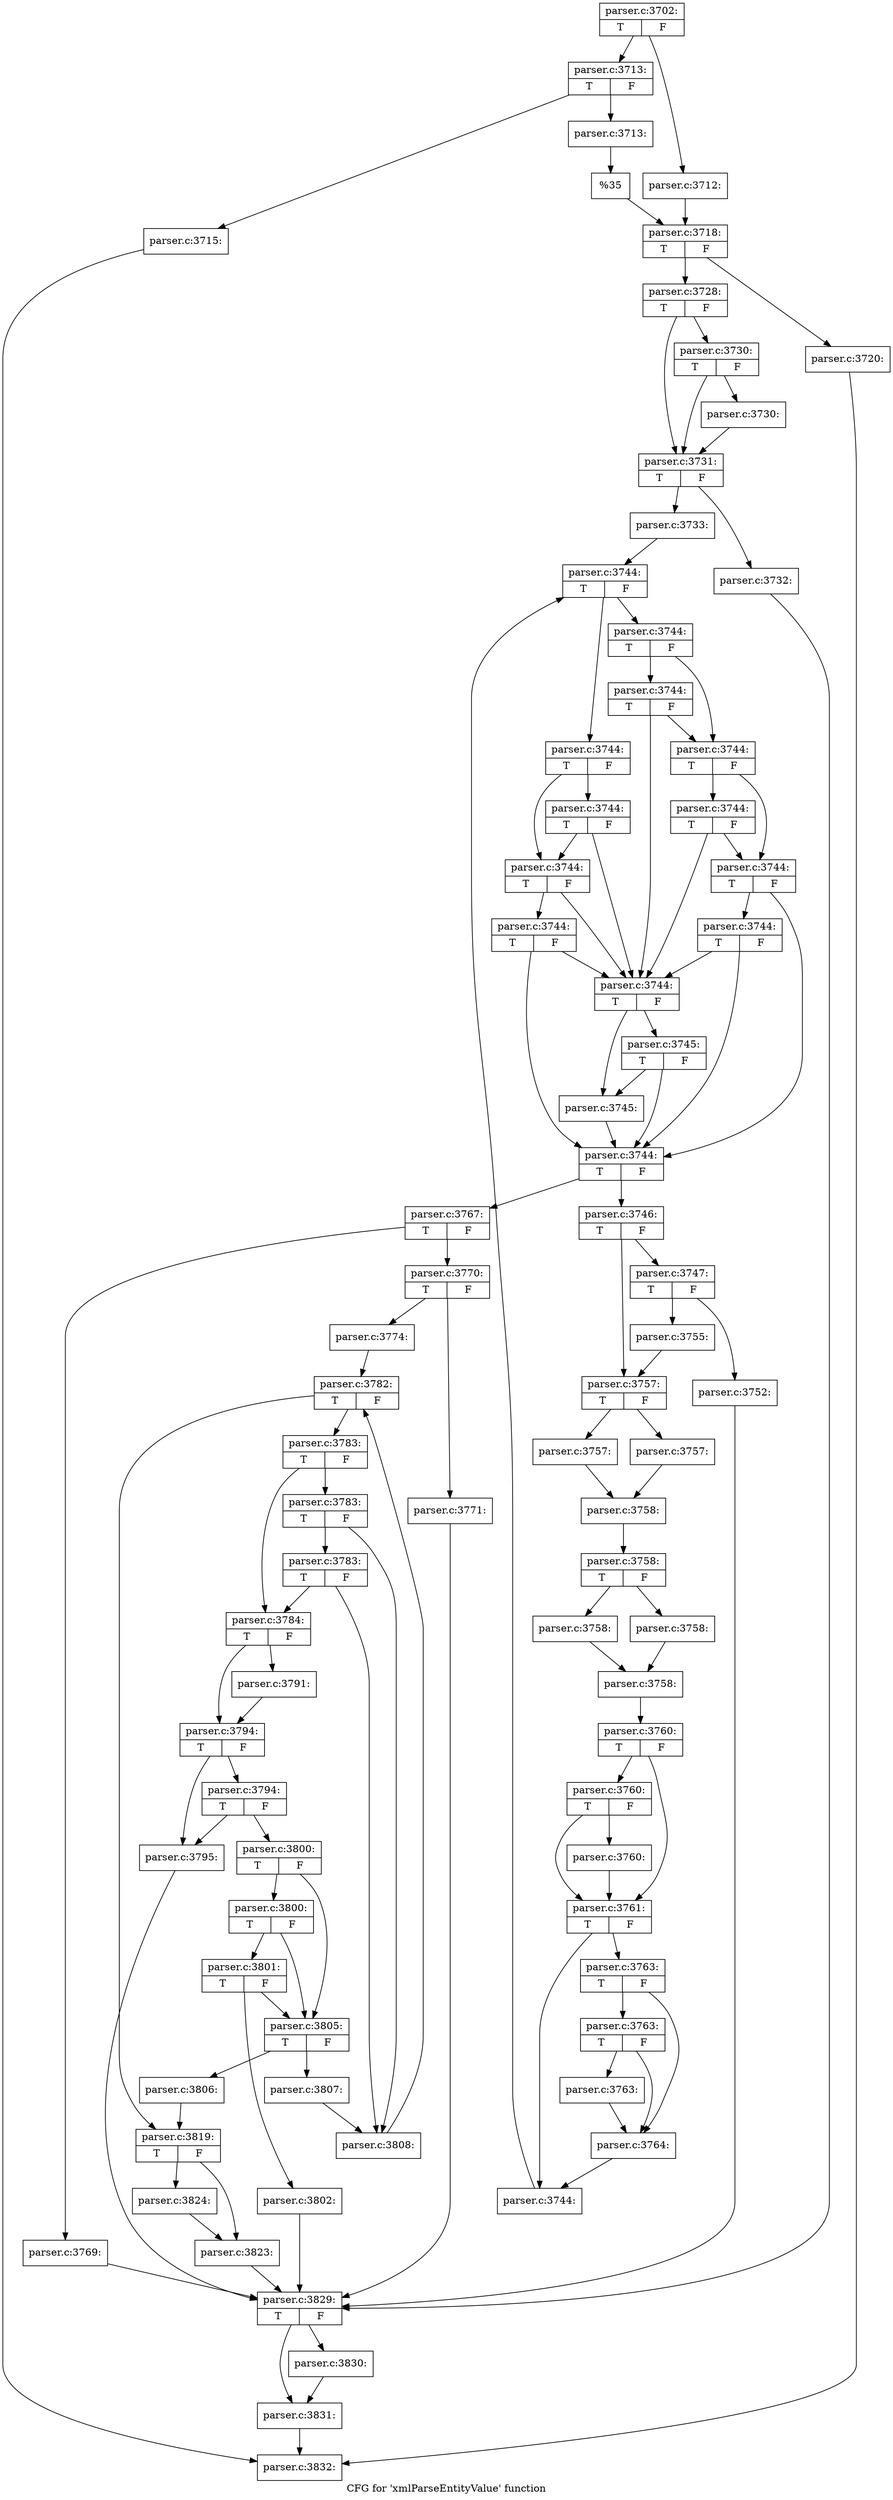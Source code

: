 digraph "CFG for 'xmlParseEntityValue' function" {
	label="CFG for 'xmlParseEntityValue' function";

	Node0x55d73b886d70 [shape=record,label="{parser.c:3702:|{<s0>T|<s1>F}}"];
	Node0x55d73b886d70 -> Node0x55d73b88b2b0;
	Node0x55d73b886d70 -> Node0x55d73b88b350;
	Node0x55d73b88b2b0 [shape=record,label="{parser.c:3712:}"];
	Node0x55d73b88b2b0 -> Node0x55d73b88b300;
	Node0x55d73b88b350 [shape=record,label="{parser.c:3713:|{<s0>T|<s1>F}}"];
	Node0x55d73b88b350 -> Node0x55d73b88b9b0;
	Node0x55d73b88b350 -> Node0x55d73b88ba50;
	Node0x55d73b88b9b0 [shape=record,label="{parser.c:3713:}"];
	Node0x55d73b88b9b0 -> Node0x55d73b88ba00;
	Node0x55d73b88ba50 [shape=record,label="{parser.c:3715:}"];
	Node0x55d73b88ba50 -> Node0x55d73b886dc0;
	Node0x55d73b88ba00 [shape=record,label="{%35}"];
	Node0x55d73b88ba00 -> Node0x55d73b88b300;
	Node0x55d73b88b300 [shape=record,label="{parser.c:3718:|{<s0>T|<s1>F}}"];
	Node0x55d73b88b300 -> Node0x55d73b88c9a0;
	Node0x55d73b88b300 -> Node0x55d73b88c9f0;
	Node0x55d73b88c9a0 [shape=record,label="{parser.c:3720:}"];
	Node0x55d73b88c9a0 -> Node0x55d73b886dc0;
	Node0x55d73b88c9f0 [shape=record,label="{parser.c:3728:|{<s0>T|<s1>F}}"];
	Node0x55d73b88c9f0 -> Node0x55d73b88d560;
	Node0x55d73b88c9f0 -> Node0x55d73b88d510;
	Node0x55d73b88d560 [shape=record,label="{parser.c:3730:|{<s0>T|<s1>F}}"];
	Node0x55d73b88d560 -> Node0x55d73b88d4c0;
	Node0x55d73b88d560 -> Node0x55d73b88d510;
	Node0x55d73b88d4c0 [shape=record,label="{parser.c:3730:}"];
	Node0x55d73b88d4c0 -> Node0x55d73b88d510;
	Node0x55d73b88d510 [shape=record,label="{parser.c:3731:|{<s0>T|<s1>F}}"];
	Node0x55d73b88d510 -> Node0x55d73b88e150;
	Node0x55d73b88d510 -> Node0x55d73b88e1a0;
	Node0x55d73b88e150 [shape=record,label="{parser.c:3732:}"];
	Node0x55d73b88e150 -> Node0x55d73b7e42d0;
	Node0x55d73b88e1a0 [shape=record,label="{parser.c:3733:}"];
	Node0x55d73b88e1a0 -> Node0x55d73b88f150;
	Node0x55d73b88f150 [shape=record,label="{parser.c:3744:|{<s0>T|<s1>F}}"];
	Node0x55d73b88f150 -> Node0x55d73b88f510;
	Node0x55d73b88f150 -> Node0x55d73b88f560;
	Node0x55d73b88f510 [shape=record,label="{parser.c:3744:|{<s0>T|<s1>F}}"];
	Node0x55d73b88f510 -> Node0x55d73b88f7d0;
	Node0x55d73b88f510 -> Node0x55d73b88f780;
	Node0x55d73b88f7d0 [shape=record,label="{parser.c:3744:|{<s0>T|<s1>F}}"];
	Node0x55d73b88f7d0 -> Node0x55d73b88f490;
	Node0x55d73b88f7d0 -> Node0x55d73b88f780;
	Node0x55d73b88f780 [shape=record,label="{parser.c:3744:|{<s0>T|<s1>F}}"];
	Node0x55d73b88f780 -> Node0x55d73b88f490;
	Node0x55d73b88f780 -> Node0x55d73b88f730;
	Node0x55d73b88f730 [shape=record,label="{parser.c:3744:|{<s0>T|<s1>F}}"];
	Node0x55d73b88f730 -> Node0x55d73b88f490;
	Node0x55d73b88f730 -> Node0x55d73b88f3f0;
	Node0x55d73b88f560 [shape=record,label="{parser.c:3744:|{<s0>T|<s1>F}}"];
	Node0x55d73b88f560 -> Node0x55d73b88fe00;
	Node0x55d73b88f560 -> Node0x55d73b88fdb0;
	Node0x55d73b88fe00 [shape=record,label="{parser.c:3744:|{<s0>T|<s1>F}}"];
	Node0x55d73b88fe00 -> Node0x55d73b88f490;
	Node0x55d73b88fe00 -> Node0x55d73b88fdb0;
	Node0x55d73b88fdb0 [shape=record,label="{parser.c:3744:|{<s0>T|<s1>F}}"];
	Node0x55d73b88fdb0 -> Node0x55d73b890130;
	Node0x55d73b88fdb0 -> Node0x55d73b88fd60;
	Node0x55d73b890130 [shape=record,label="{parser.c:3744:|{<s0>T|<s1>F}}"];
	Node0x55d73b890130 -> Node0x55d73b88f490;
	Node0x55d73b890130 -> Node0x55d73b88fd60;
	Node0x55d73b88fd60 [shape=record,label="{parser.c:3744:|{<s0>T|<s1>F}}"];
	Node0x55d73b88fd60 -> Node0x55d73b890460;
	Node0x55d73b88fd60 -> Node0x55d73b88f3f0;
	Node0x55d73b890460 [shape=record,label="{parser.c:3744:|{<s0>T|<s1>F}}"];
	Node0x55d73b890460 -> Node0x55d73b88f490;
	Node0x55d73b890460 -> Node0x55d73b88f3f0;
	Node0x55d73b88f490 [shape=record,label="{parser.c:3744:|{<s0>T|<s1>F}}"];
	Node0x55d73b88f490 -> Node0x55d73b88f440;
	Node0x55d73b88f490 -> Node0x55d73b890790;
	Node0x55d73b890790 [shape=record,label="{parser.c:3745:|{<s0>T|<s1>F}}"];
	Node0x55d73b890790 -> Node0x55d73b88f440;
	Node0x55d73b890790 -> Node0x55d73b88f3f0;
	Node0x55d73b88f440 [shape=record,label="{parser.c:3745:}"];
	Node0x55d73b88f440 -> Node0x55d73b88f3f0;
	Node0x55d73b88f3f0 [shape=record,label="{parser.c:3744:|{<s0>T|<s1>F}}"];
	Node0x55d73b88f3f0 -> Node0x55d73b890e60;
	Node0x55d73b88f3f0 -> Node0x55d73b88f370;
	Node0x55d73b890e60 [shape=record,label="{parser.c:3746:|{<s0>T|<s1>F}}"];
	Node0x55d73b890e60 -> Node0x55d73b891670;
	Node0x55d73b890e60 -> Node0x55d73b8916c0;
	Node0x55d73b891670 [shape=record,label="{parser.c:3747:|{<s0>T|<s1>F}}"];
	Node0x55d73b891670 -> Node0x55d73b8923f0;
	Node0x55d73b891670 -> Node0x55d73b892440;
	Node0x55d73b8923f0 [shape=record,label="{parser.c:3752:}"];
	Node0x55d73b8923f0 -> Node0x55d73b7e42d0;
	Node0x55d73b892440 [shape=record,label="{parser.c:3755:}"];
	Node0x55d73b892440 -> Node0x55d73b8916c0;
	Node0x55d73b8916c0 [shape=record,label="{parser.c:3757:|{<s0>T|<s1>F}}"];
	Node0x55d73b8916c0 -> Node0x55d73b892c80;
	Node0x55d73b8916c0 -> Node0x55d73b892d20;
	Node0x55d73b892c80 [shape=record,label="{parser.c:3757:}"];
	Node0x55d73b892c80 -> Node0x55d73b892cd0;
	Node0x55d73b892d20 [shape=record,label="{parser.c:3757:}"];
	Node0x55d73b892d20 -> Node0x55d73b892cd0;
	Node0x55d73b892cd0 [shape=record,label="{parser.c:3758:}"];
	Node0x55d73b892cd0 -> Node0x55d73b8938e0;
	Node0x55d73b8938e0 [shape=record,label="{parser.c:3758:|{<s0>T|<s1>F}}"];
	Node0x55d73b8938e0 -> Node0x55d73b893b40;
	Node0x55d73b8938e0 -> Node0x55d73b893be0;
	Node0x55d73b893b40 [shape=record,label="{parser.c:3758:}"];
	Node0x55d73b893b40 -> Node0x55d73b893b90;
	Node0x55d73b893be0 [shape=record,label="{parser.c:3758:}"];
	Node0x55d73b893be0 -> Node0x55d73b893b90;
	Node0x55d73b893b90 [shape=record,label="{parser.c:3758:}"];
	Node0x55d73b893b90 -> Node0x55d73b893840;
	Node0x55d73b893840 [shape=record,label="{parser.c:3760:|{<s0>T|<s1>F}}"];
	Node0x55d73b893840 -> Node0x55d73b894fb0;
	Node0x55d73b893840 -> Node0x55d73b894f60;
	Node0x55d73b894fb0 [shape=record,label="{parser.c:3760:|{<s0>T|<s1>F}}"];
	Node0x55d73b894fb0 -> Node0x55d73b893890;
	Node0x55d73b894fb0 -> Node0x55d73b894f60;
	Node0x55d73b893890 [shape=record,label="{parser.c:3760:}"];
	Node0x55d73b893890 -> Node0x55d73b894f60;
	Node0x55d73b894f60 [shape=record,label="{parser.c:3761:|{<s0>T|<s1>F}}"];
	Node0x55d73b894f60 -> Node0x55d73b895d50;
	Node0x55d73b894f60 -> Node0x55d73b895da0;
	Node0x55d73b895d50 [shape=record,label="{parser.c:3763:|{<s0>T|<s1>F}}"];
	Node0x55d73b895d50 -> Node0x55d73b8961d0;
	Node0x55d73b895d50 -> Node0x55d73b896180;
	Node0x55d73b8961d0 [shape=record,label="{parser.c:3763:|{<s0>T|<s1>F}}"];
	Node0x55d73b8961d0 -> Node0x55d73b896130;
	Node0x55d73b8961d0 -> Node0x55d73b896180;
	Node0x55d73b896130 [shape=record,label="{parser.c:3763:}"];
	Node0x55d73b896130 -> Node0x55d73b896180;
	Node0x55d73b896180 [shape=record,label="{parser.c:3764:}"];
	Node0x55d73b896180 -> Node0x55d73b895da0;
	Node0x55d73b895da0 [shape=record,label="{parser.c:3744:}"];
	Node0x55d73b895da0 -> Node0x55d73b88f150;
	Node0x55d73b88f370 [shape=record,label="{parser.c:3767:|{<s0>T|<s1>F}}"];
	Node0x55d73b88f370 -> Node0x55d73b8973e0;
	Node0x55d73b88f370 -> Node0x55d73b897430;
	Node0x55d73b8973e0 [shape=record,label="{parser.c:3769:}"];
	Node0x55d73b8973e0 -> Node0x55d73b7e42d0;
	Node0x55d73b897430 [shape=record,label="{parser.c:3770:|{<s0>T|<s1>F}}"];
	Node0x55d73b897430 -> Node0x55d73b897910;
	Node0x55d73b897430 -> Node0x55d73b897960;
	Node0x55d73b897910 [shape=record,label="{parser.c:3771:}"];
	Node0x55d73b897910 -> Node0x55d73b7e42d0;
	Node0x55d73b897960 [shape=record,label="{parser.c:3774:}"];
	Node0x55d73b897960 -> Node0x55d73b8982a0;
	Node0x55d73b8982a0 [shape=record,label="{parser.c:3782:|{<s0>T|<s1>F}}"];
	Node0x55d73b8982a0 -> Node0x55d73b898750;
	Node0x55d73b8982a0 -> Node0x55d73b8984c0;
	Node0x55d73b898750 [shape=record,label="{parser.c:3783:|{<s0>T|<s1>F}}"];
	Node0x55d73b898750 -> Node0x55d73b898940;
	Node0x55d73b898750 -> Node0x55d73b8989e0;
	Node0x55d73b8989e0 [shape=record,label="{parser.c:3783:|{<s0>T|<s1>F}}"];
	Node0x55d73b8989e0 -> Node0x55d73b898cd0;
	Node0x55d73b8989e0 -> Node0x55d73b898990;
	Node0x55d73b898cd0 [shape=record,label="{parser.c:3783:|{<s0>T|<s1>F}}"];
	Node0x55d73b898cd0 -> Node0x55d73b898940;
	Node0x55d73b898cd0 -> Node0x55d73b898990;
	Node0x55d73b898940 [shape=record,label="{parser.c:3784:|{<s0>T|<s1>F}}"];
	Node0x55d73b898940 -> Node0x55d73b89aaf0;
	Node0x55d73b898940 -> Node0x55d73b89ab40;
	Node0x55d73b89aaf0 [shape=record,label="{parser.c:3791:}"];
	Node0x55d73b89aaf0 -> Node0x55d73b89ab40;
	Node0x55d73b89ab40 [shape=record,label="{parser.c:3794:|{<s0>T|<s1>F}}"];
	Node0x55d73b89ab40 -> Node0x55d73b89b1c0;
	Node0x55d73b89ab40 -> Node0x55d73b89b260;
	Node0x55d73b89b260 [shape=record,label="{parser.c:3794:|{<s0>T|<s1>F}}"];
	Node0x55d73b89b260 -> Node0x55d73b89b1c0;
	Node0x55d73b89b260 -> Node0x55d73b89b210;
	Node0x55d73b89b1c0 [shape=record,label="{parser.c:3795:}"];
	Node0x55d73b89b1c0 -> Node0x55d73b7e42d0;
	Node0x55d73b89b210 [shape=record,label="{parser.c:3800:|{<s0>T|<s1>F}}"];
	Node0x55d73b89b210 -> Node0x55d73b89c010;
	Node0x55d73b89b210 -> Node0x55d73b89bf40;
	Node0x55d73b89c010 [shape=record,label="{parser.c:3800:|{<s0>T|<s1>F}}"];
	Node0x55d73b89c010 -> Node0x55d73b89bf90;
	Node0x55d73b89c010 -> Node0x55d73b89bf40;
	Node0x55d73b89bf90 [shape=record,label="{parser.c:3801:|{<s0>T|<s1>F}}"];
	Node0x55d73b89bf90 -> Node0x55d73b89bef0;
	Node0x55d73b89bf90 -> Node0x55d73b89bf40;
	Node0x55d73b89bef0 [shape=record,label="{parser.c:3802:}"];
	Node0x55d73b89bef0 -> Node0x55d73b7e42d0;
	Node0x55d73b89bf40 [shape=record,label="{parser.c:3805:|{<s0>T|<s1>F}}"];
	Node0x55d73b89bf40 -> Node0x55d73b89cd90;
	Node0x55d73b89bf40 -> Node0x55d73b89cde0;
	Node0x55d73b89cd90 [shape=record,label="{parser.c:3806:}"];
	Node0x55d73b89cd90 -> Node0x55d73b8984c0;
	Node0x55d73b89cde0 [shape=record,label="{parser.c:3807:}"];
	Node0x55d73b89cde0 -> Node0x55d73b898990;
	Node0x55d73b898990 [shape=record,label="{parser.c:3808:}"];
	Node0x55d73b898990 -> Node0x55d73b8982a0;
	Node0x55d73b8984c0 [shape=record,label="{parser.c:3819:|{<s0>T|<s1>F}}"];
	Node0x55d73b8984c0 -> Node0x55d73b89dfd0;
	Node0x55d73b8984c0 -> Node0x55d73b89e020;
	Node0x55d73b89dfd0 [shape=record,label="{parser.c:3824:}"];
	Node0x55d73b89dfd0 -> Node0x55d73b89e020;
	Node0x55d73b89e020 [shape=record,label="{parser.c:3823:}"];
	Node0x55d73b89e020 -> Node0x55d73b7e42d0;
	Node0x55d73b7e42d0 [shape=record,label="{parser.c:3829:|{<s0>T|<s1>F}}"];
	Node0x55d73b7e42d0 -> Node0x55d73b89e7e0;
	Node0x55d73b7e42d0 -> Node0x55d73b89e830;
	Node0x55d73b89e7e0 [shape=record,label="{parser.c:3830:}"];
	Node0x55d73b89e7e0 -> Node0x55d73b89e830;
	Node0x55d73b89e830 [shape=record,label="{parser.c:3831:}"];
	Node0x55d73b89e830 -> Node0x55d73b886dc0;
	Node0x55d73b886dc0 [shape=record,label="{parser.c:3832:}"];
}
